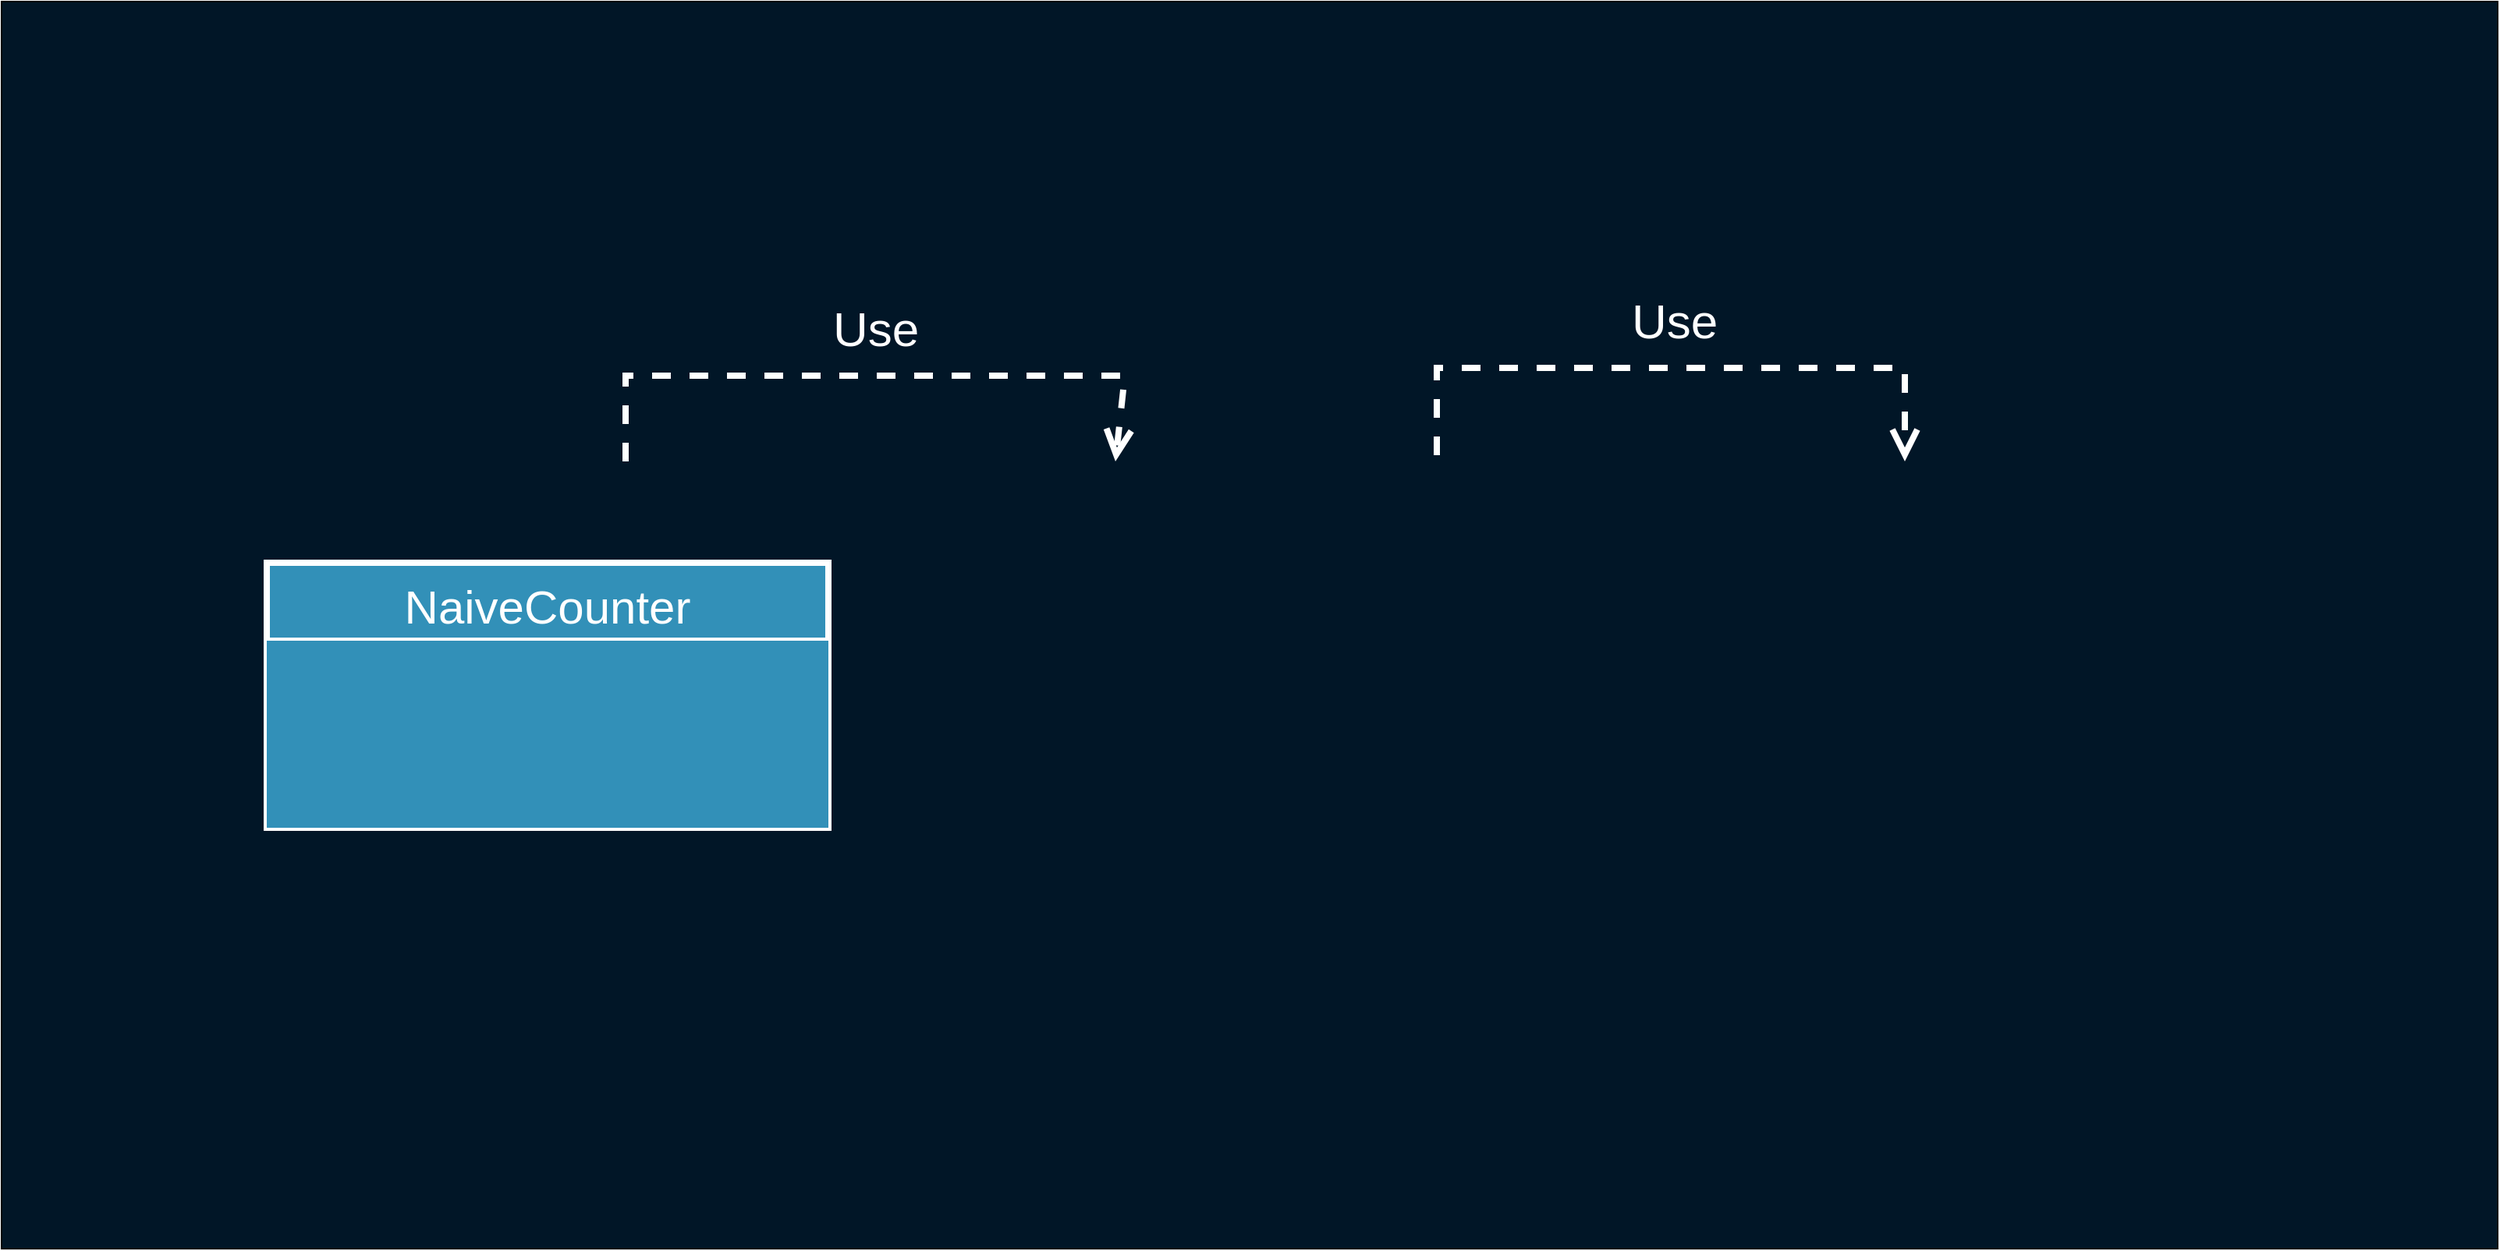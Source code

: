 <mxfile version="13.0.3" type="device"><diagram name="Page-1" id="b5b7bab2-c9e2-2cf4-8b2a-24fd1a2a6d21"><mxGraphModel dx="4154" dy="967" grid="1" gridSize="10" guides="1" tooltips="1" connect="1" arrows="1" fold="1" page="1" pageScale="1" pageWidth="827" pageHeight="1169" background="#ffffff" math="0" shadow="0"><root><mxCell id="0"/><mxCell id="1" parent="0"/><mxCell id="crDRbli0xWPwZ9U8P9Jx-28" value="" style="rounded=0;whiteSpace=wrap;html=1;fillColor=#011627;fontSize=30;fontColor=#FFFFFF;strokeColor=#000000;" parent="1" vertex="1"><mxGeometry x="-1850" y="90" width="1600" height="800" as="geometry"/></mxCell><mxCell id="DCdFdqNJGPphD0C1cl4i-4" value="Use" style="endArrow=open;endSize=12;dashed=1;html=1;fontSize=31;fontColor=#FFFFFF;strokeColor=#FFFFFF;entryX=0.25;entryY=0;entryDx=0;entryDy=0;strokeWidth=4;exitX=0.75;exitY=0;exitDx=0;exitDy=0;labelBackgroundColor=none;rounded=0;" parent="1" edge="1"><mxGeometry y="30" width="160" relative="1" as="geometry"><mxPoint x="-1450.0" y="385" as="sourcePoint"/><mxPoint x="-1136.0" y="385" as="targetPoint"/><Array as="points"><mxPoint x="-1450" y="330"/><mxPoint x="-1130" y="330"/></Array><mxPoint as="offset"/></mxGeometry></mxCell><mxCell id="DCdFdqNJGPphD0C1cl4i-5" value="Use" style="endArrow=open;endSize=12;dashed=1;html=1;fontSize=31;fontColor=#FFFFFF;strokeColor=#FFFFFF;entryX=0.25;entryY=0;entryDx=0;entryDy=0;strokeWidth=4;labelBackgroundColor=none;rounded=0;" parent="1" edge="1"><mxGeometry y="30" width="160" relative="1" as="geometry"><mxPoint x="-930" y="381" as="sourcePoint"/><mxPoint x="-630" y="385" as="targetPoint"/><Array as="points"><mxPoint x="-930" y="325"/><mxPoint x="-630" y="325"/></Array><mxPoint as="offset"/></mxGeometry></mxCell><mxCell id="DdPTCenNgJsh_dnJ2fBj-1" value="NaiveCounter" style="swimlane;fontStyle=0;childLayout=stackLayout;horizontal=1;startSize=50;fillColor=#3290B8;horizontalStack=0;resizeParent=1;resizeParentMax=0;resizeLast=0;collapsible=1;marginBottom=0;strokeColor=#FFFFFF;fontColor=#FFFFFF;strokeWidth=4;fontSize=30;" vertex="1" parent="1"><mxGeometry x="-1680" y="450" width="360" height="170" as="geometry"/></mxCell><mxCell id="DdPTCenNgJsh_dnJ2fBj-6" value="" style="text;html=1;strokeColor=none;fillColor=#3290B8;align=center;verticalAlign=middle;whiteSpace=wrap;rounded=0;fontSize=30;fontColor=#FFFFFF;" vertex="1" parent="DdPTCenNgJsh_dnJ2fBj-1"><mxGeometry y="50" width="360" height="120" as="geometry"/></mxCell></root></mxGraphModel></diagram></mxfile>